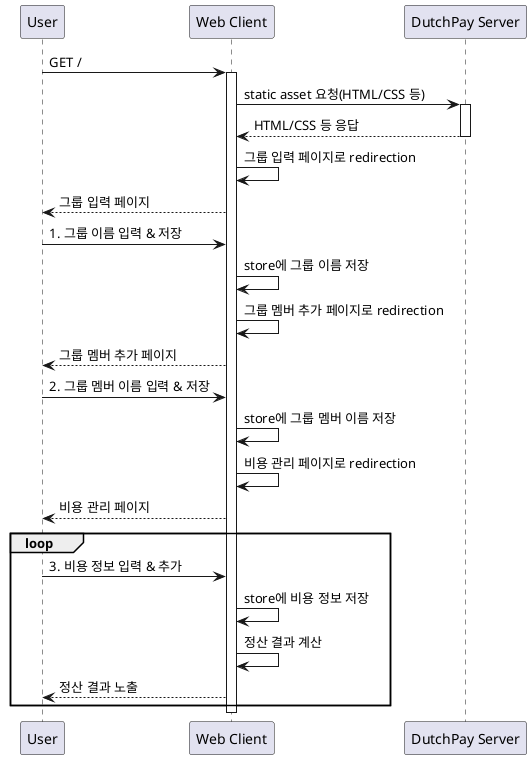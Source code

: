 @startuml
participant User as U
participant "Web Client" as C
participant "DutchPay Server" as S

U -> C: GET /
activate C
C -> S: static asset 요청(HTML/CSS 등)
activate S
S --> C: HTML/CSS 등 응답
deactivate S
C -> C: 그룹 입력 페이지로 redirection
C --> U: 그룹 입력 페이지

U -> C: 1. 그룹 이름 입력 & 저장
C -> C: store에 그룹 이름 저장
C -> C: 그룹 멤버 추가 페이지로 redirection
C --> U: 그룹 멤버 추가 페이지

U -> C: 2. 그룹 멤버 이름 입력 & 저장
C -> C: store에 그룹 멤버 이름 저장
C -> C: 비용 관리 페이지로 redirection
C --> U: 비용 관리 페이지

loop
    U -> C: 3. 비용 정보 입력 & 추가
    C -> C: store에 비용 정보 저장
    C -> C: 정산 결과 계산
    C --> U: 정산 결과 노출
end
deactivate C

@enduml
